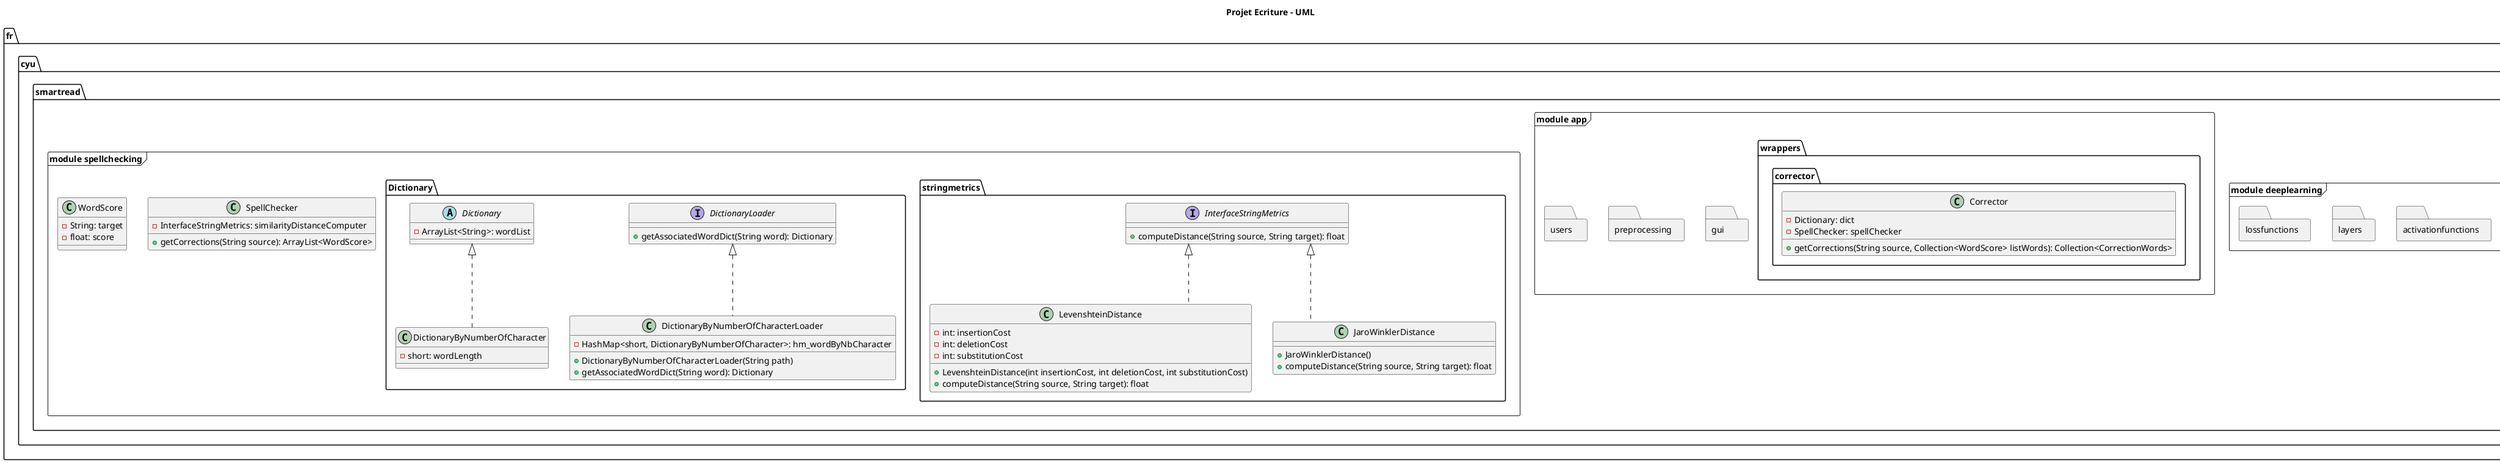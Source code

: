 @startuml "GLP_Ecriture_2023_UML"

skinparam linetype ortho

set namespaceSeparator .

title Projet Ecriture - UML

package fr.cyu.smartread {
    package "module deeplearning" <<Frame>> {
        package activationfunctions <<Folder>> {
        }

        package layers <<Folder>> {
        }

        package lossfunctions <<Folder>> {
        }
    }

    package "module app" <<Frame>> {
        package gui <<Folder>> {
        }

        package preprocessing <<Folder>> {
        }

        package wrappers <<Folder>> {
            package corrector <<Folder>> {
                class Corrector {
                    -Dictionary: dict
                    -SpellChecker: spellChecker

                    +getCorrections(String source, Collection<WordScore> listWords): Collection<CorrectionWords>
                }
            }
        }

        package users <<Folder>> {
        }
    }

    package "module spellchecking" <<Frame>> {
        class SpellChecker {
            -InterfaceStringMetrics: similarityDistanceComputer

            +getCorrections(String source): ArrayList<WordScore>
        }

        class WordScore {
            - String: target
            - float: score
        }

        package stringmetrics <<Folder>> {
            interface InterfaceStringMetrics {
                +computeDistance(String source, String target): float
            }

            class LevenshteinDistance implements InterfaceStringMetrics {
                - int: insertionCost
                - int: deletionCost
                - int: substitutionCost

                +LevenshteinDistance(int insertionCost, int deletionCost, int substitutionCost)
                +computeDistance(String source, String target): float
            }

            class JaroWinklerDistance implements InterfaceStringMetrics {
                +JaroWinklerDistance()
                +computeDistance(String source, String target): float
            }
        }
        package Dictionary <<Folder>> {
                    interface DictionaryLoader {
                        +getAssociatedWordDict(String word): Dictionary
                    }

                    class DictionaryByNumberOfCharacterLoader implements DictionaryLoader {
                        -HashMap<short, DictionaryByNumberOfCharacter>: hm_wordByNbCharacter

                        +DictionaryByNumberOfCharacterLoader(String path)
                        +getAssociatedWordDict(String word): Dictionary
                    }

                    abstract class Dictionary {
                        -ArrayList<String>: wordList
                    }

                    class DictionaryByNumberOfCharacter implements Dictionary {
                        -short: wordLength
                    }
                }
    }
}

@enduml